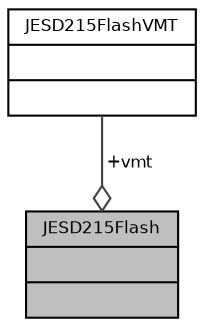 digraph "JESD215Flash"
{
  bgcolor="transparent";
  edge [fontname="Helvetica",fontsize="8",labelfontname="Helvetica",labelfontsize="8"];
  node [fontname="Helvetica",fontsize="8",shape=record];
  Node1 [label="{JESD215Flash\n||}",height=0.2,width=0.4,color="black", fillcolor="grey75", style="filled", fontcolor="black"];
  Node2 -> Node1 [color="grey25",fontsize="8",style="solid",label=" +vmt" ,arrowhead="odiamond",fontname="Helvetica"];
  Node2 [label="{JESD215FlashVMT\n||}",height=0.2,width=0.4,color="black",URL="$struct_j_e_s_d215_flash_v_m_t.html",tooltip="JESD215Flash virtual methods table. "];
}
